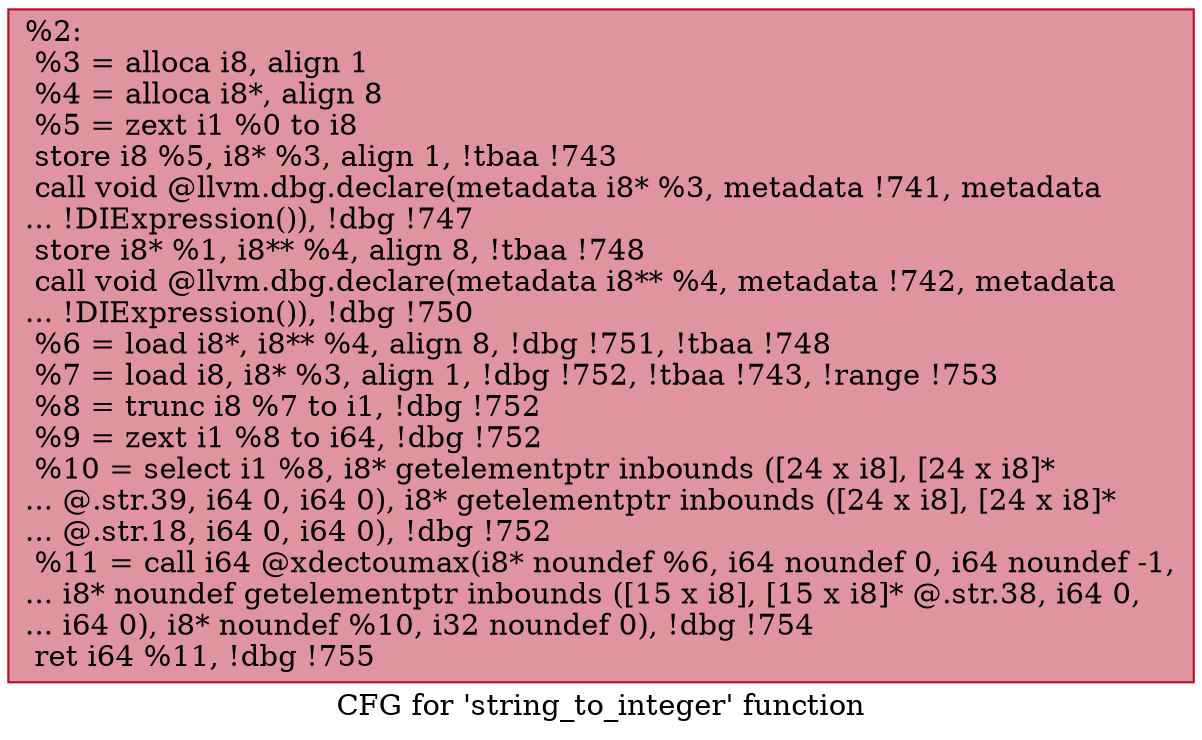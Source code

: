 digraph "CFG for 'string_to_integer' function" {
	label="CFG for 'string_to_integer' function";

	Node0x837f90 [shape=record,color="#b70d28ff", style=filled, fillcolor="#b70d2870",label="{%2:\l  %3 = alloca i8, align 1\l  %4 = alloca i8*, align 8\l  %5 = zext i1 %0 to i8\l  store i8 %5, i8* %3, align 1, !tbaa !743\l  call void @llvm.dbg.declare(metadata i8* %3, metadata !741, metadata\l... !DIExpression()), !dbg !747\l  store i8* %1, i8** %4, align 8, !tbaa !748\l  call void @llvm.dbg.declare(metadata i8** %4, metadata !742, metadata\l... !DIExpression()), !dbg !750\l  %6 = load i8*, i8** %4, align 8, !dbg !751, !tbaa !748\l  %7 = load i8, i8* %3, align 1, !dbg !752, !tbaa !743, !range !753\l  %8 = trunc i8 %7 to i1, !dbg !752\l  %9 = zext i1 %8 to i64, !dbg !752\l  %10 = select i1 %8, i8* getelementptr inbounds ([24 x i8], [24 x i8]*\l... @.str.39, i64 0, i64 0), i8* getelementptr inbounds ([24 x i8], [24 x i8]*\l... @.str.18, i64 0, i64 0), !dbg !752\l  %11 = call i64 @xdectoumax(i8* noundef %6, i64 noundef 0, i64 noundef -1,\l... i8* noundef getelementptr inbounds ([15 x i8], [15 x i8]* @.str.38, i64 0,\l... i64 0), i8* noundef %10, i32 noundef 0), !dbg !754\l  ret i64 %11, !dbg !755\l}"];
}
